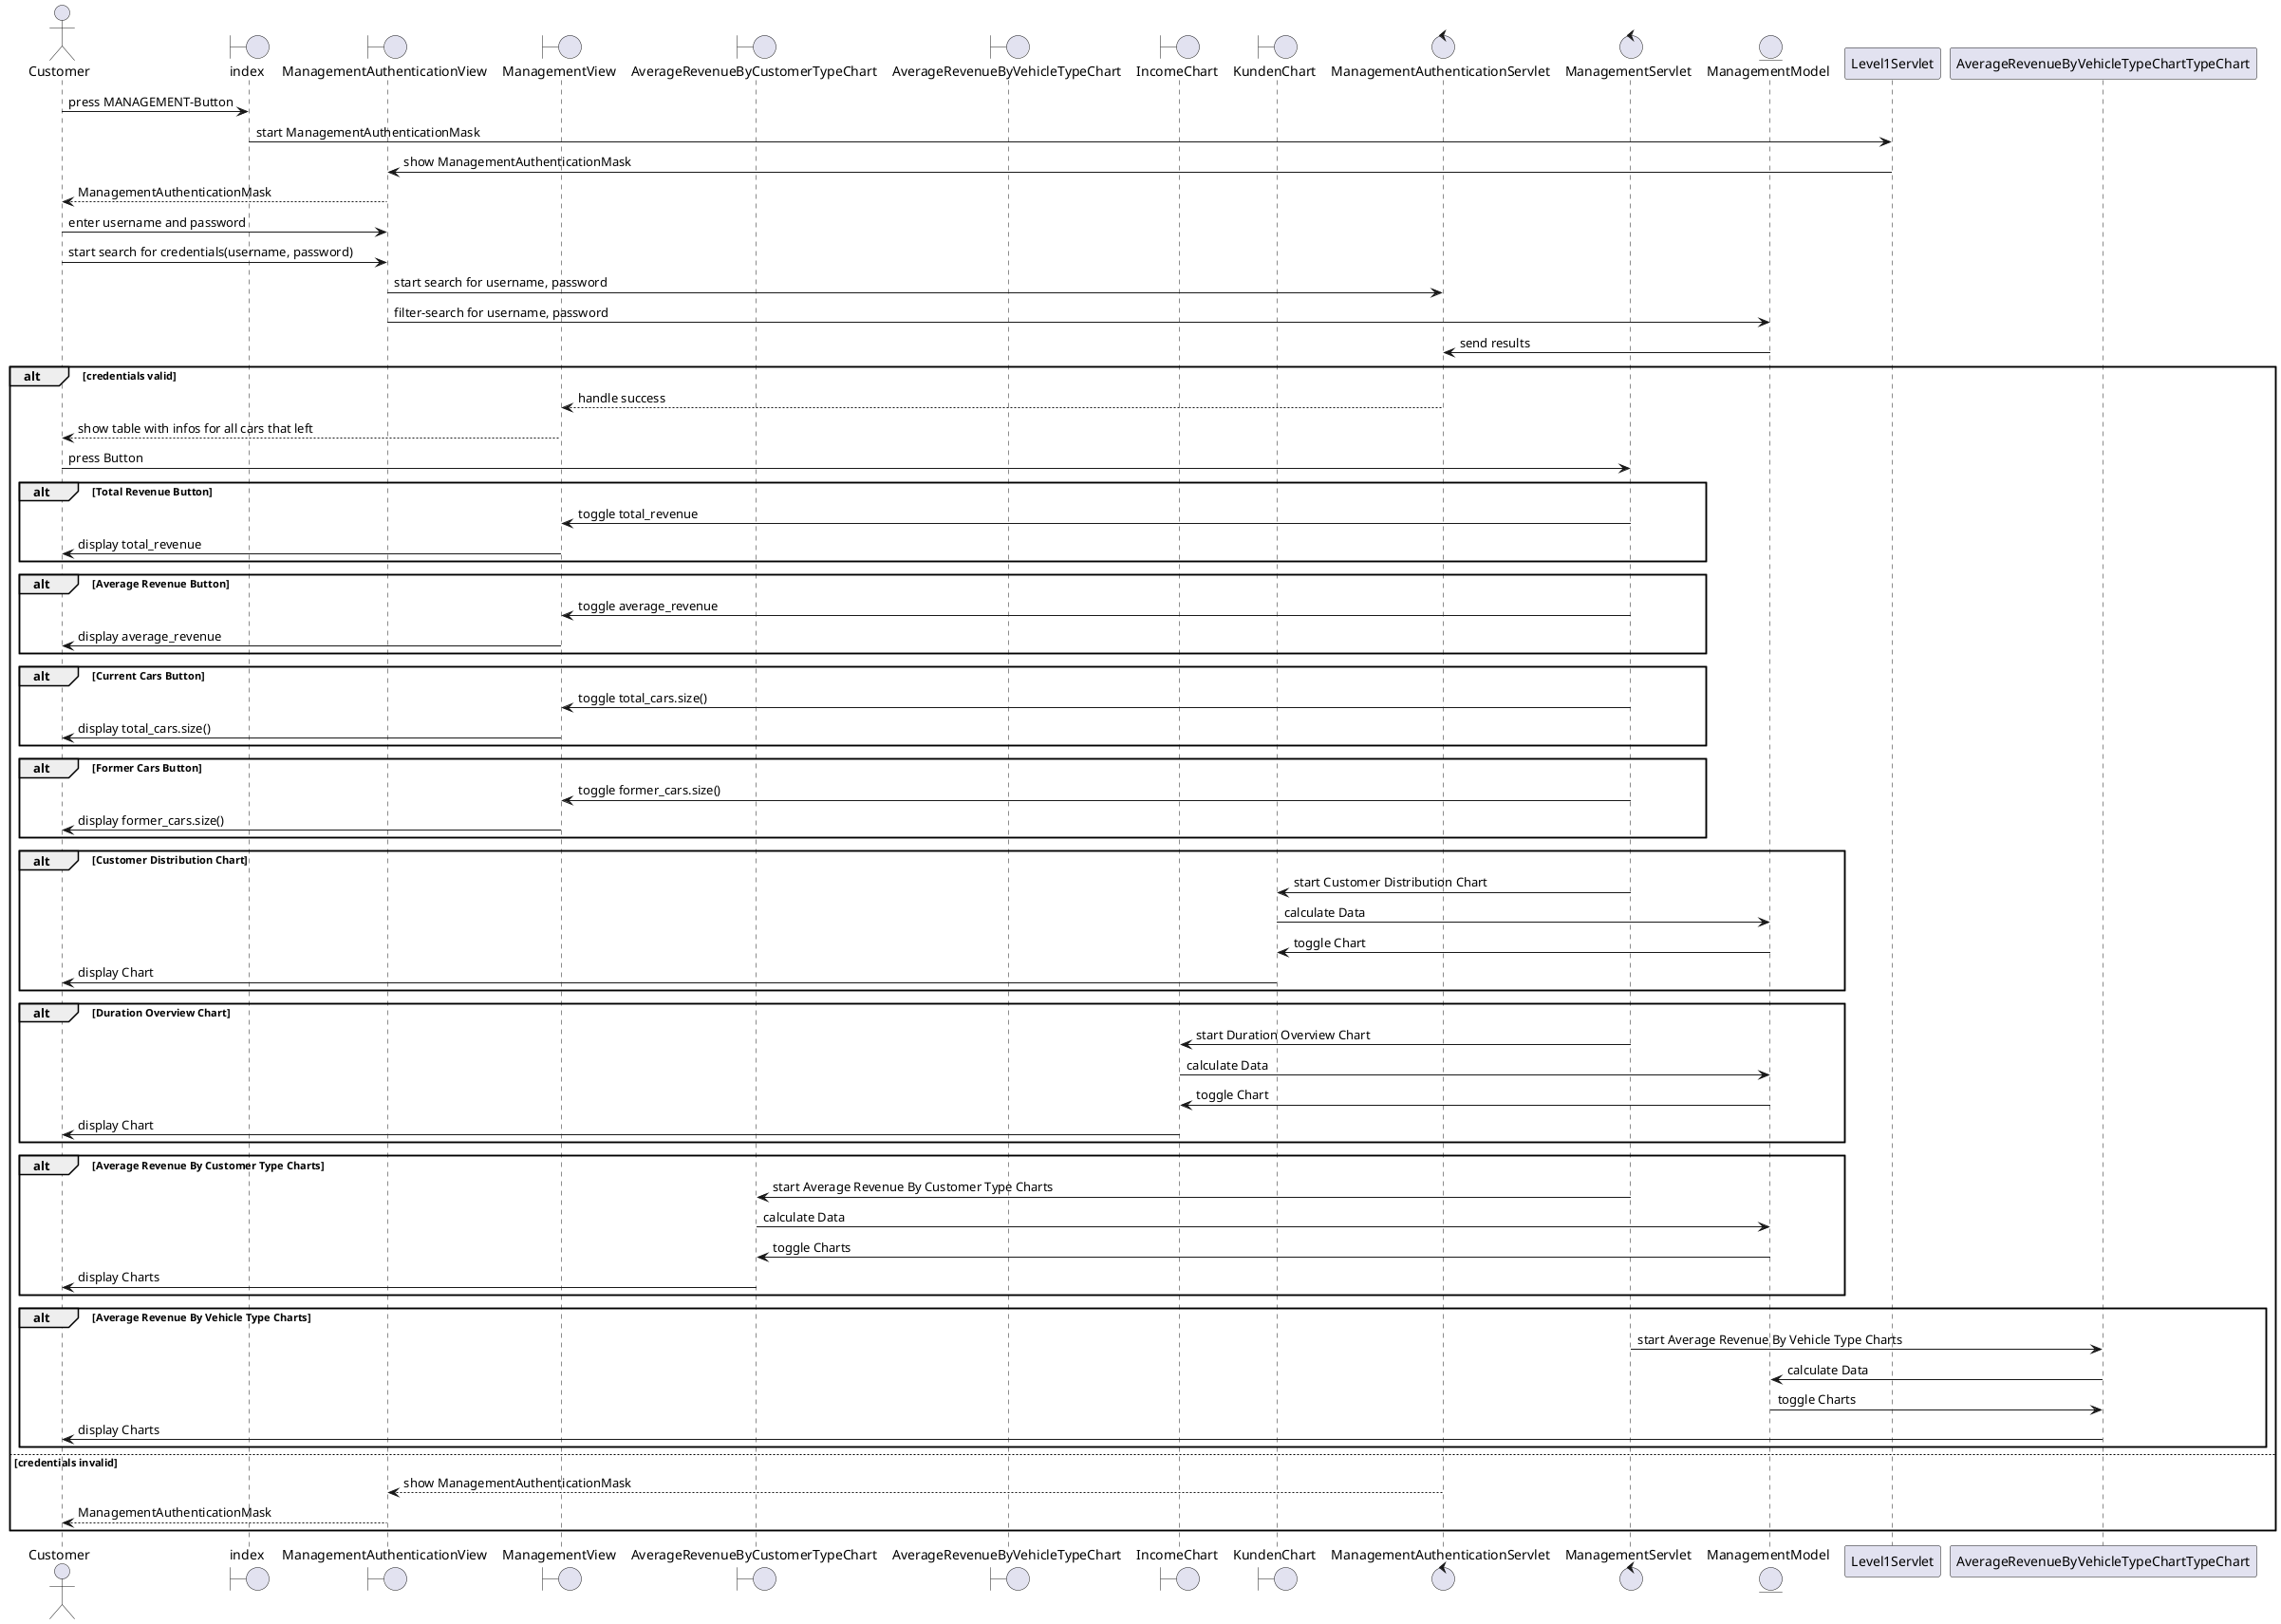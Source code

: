 @startuml
'https://plantuml.com/sequence-diagram
actor Customer
boundary index
boundary ManagementAuthenticationView
boundary ManagementView
boundary AverageRevenueByCustomerTypeChart
boundary AverageRevenueByVehicleTypeChart
boundary IncomeChart
boundary KundenChart
control ManagementAuthenticationServlet
control ManagementServlet
entity ManagementModel
Customer -> index : press MANAGEMENT-Button
index -> Level1Servlet : start ManagementAuthenticationMask
Level1Servlet -> ManagementAuthenticationView : show ManagementAuthenticationMask
ManagementAuthenticationView --> Customer : ManagementAuthenticationMask
Customer -> ManagementAuthenticationView : enter username and password
Customer -> ManagementAuthenticationView : start search for credentials(username, password)
ManagementAuthenticationView -> ManagementAuthenticationServlet : start search for username, password
ManagementAuthenticationView -> ManagementModel : filter-search for username, password
ManagementModel -> ManagementAuthenticationServlet : send results
alt credentials valid
    ManagementAuthenticationServlet --> ManagementView : handle success
    ManagementView --> Customer : show table with infos for all cars that left
    Customer -> ManagementServlet : press Button
    alt Total Revenue Button
        ManagementServlet -> ManagementView : toggle total_revenue
        ManagementView -> Customer : display total_revenue
    end
    alt Average Revenue Button
        ManagementServlet -> ManagementView : toggle average_revenue
        ManagementView -> Customer : display average_revenue
    end
    alt Current Cars Button
        ManagementServlet -> ManagementView : toggle total_cars.size()
        ManagementView -> Customer : display total_cars.size()
    end
    alt Former Cars Button
        ManagementServlet -> ManagementView : toggle former_cars.size()
        ManagementView -> Customer : display former_cars.size()
    end
    alt Customer Distribution Chart
        ManagementServlet -> KundenChart : start Customer Distribution Chart
        KundenChart -> ManagementModel : calculate Data
        ManagementModel -> KundenChart : toggle Chart
        KundenChart -> Customer : display Chart
    end
    alt Duration Overview Chart
        ManagementServlet -> IncomeChart : start Duration Overview Chart
        IncomeChart -> ManagementModel : calculate Data
        ManagementModel -> IncomeChart : toggle Chart
        IncomeChart -> Customer : display Chart
    end
    alt Average Revenue By Customer Type Charts
        ManagementServlet -> AverageRevenueByCustomerTypeChart : start Average Revenue By Customer Type Charts
        AverageRevenueByCustomerTypeChart -> ManagementModel : calculate Data
        ManagementModel -> AverageRevenueByCustomerTypeChart : toggle Charts
        AverageRevenueByCustomerTypeChart -> Customer : display Charts
    end
    alt Average Revenue By Vehicle Type Charts
        ManagementServlet -> AverageRevenueByVehicleTypeChartTypeChart : start Average Revenue By Vehicle Type Charts
        AverageRevenueByVehicleTypeChartTypeChart -> ManagementModel : calculate Data
        ManagementModel -> AverageRevenueByVehicleTypeChartTypeChart : toggle Charts
        AverageRevenueByVehicleTypeChartTypeChart -> Customer : display Charts
    end
else credentials invalid
    ManagementAuthenticationServlet --> ManagementAuthenticationView : show ManagementAuthenticationMask
    ManagementAuthenticationView --> Customer : ManagementAuthenticationMask
end
@enduml